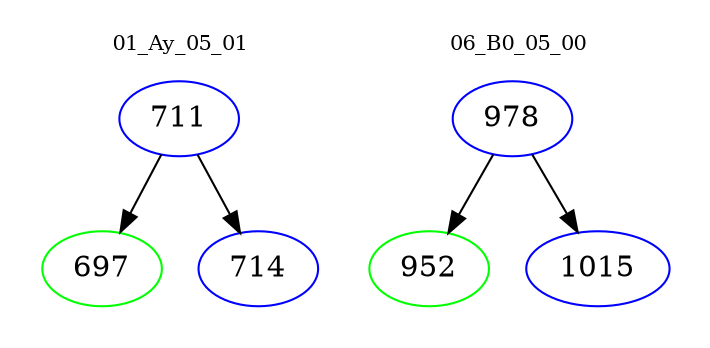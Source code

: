 digraph{
subgraph cluster_0 {
color = white
label = "01_Ay_05_01";
fontsize=10;
T0_711 [label="711", color="blue"]
T0_711 -> T0_697 [color="black"]
T0_697 [label="697", color="green"]
T0_711 -> T0_714 [color="black"]
T0_714 [label="714", color="blue"]
}
subgraph cluster_1 {
color = white
label = "06_B0_05_00";
fontsize=10;
T1_978 [label="978", color="blue"]
T1_978 -> T1_952 [color="black"]
T1_952 [label="952", color="green"]
T1_978 -> T1_1015 [color="black"]
T1_1015 [label="1015", color="blue"]
}
}
